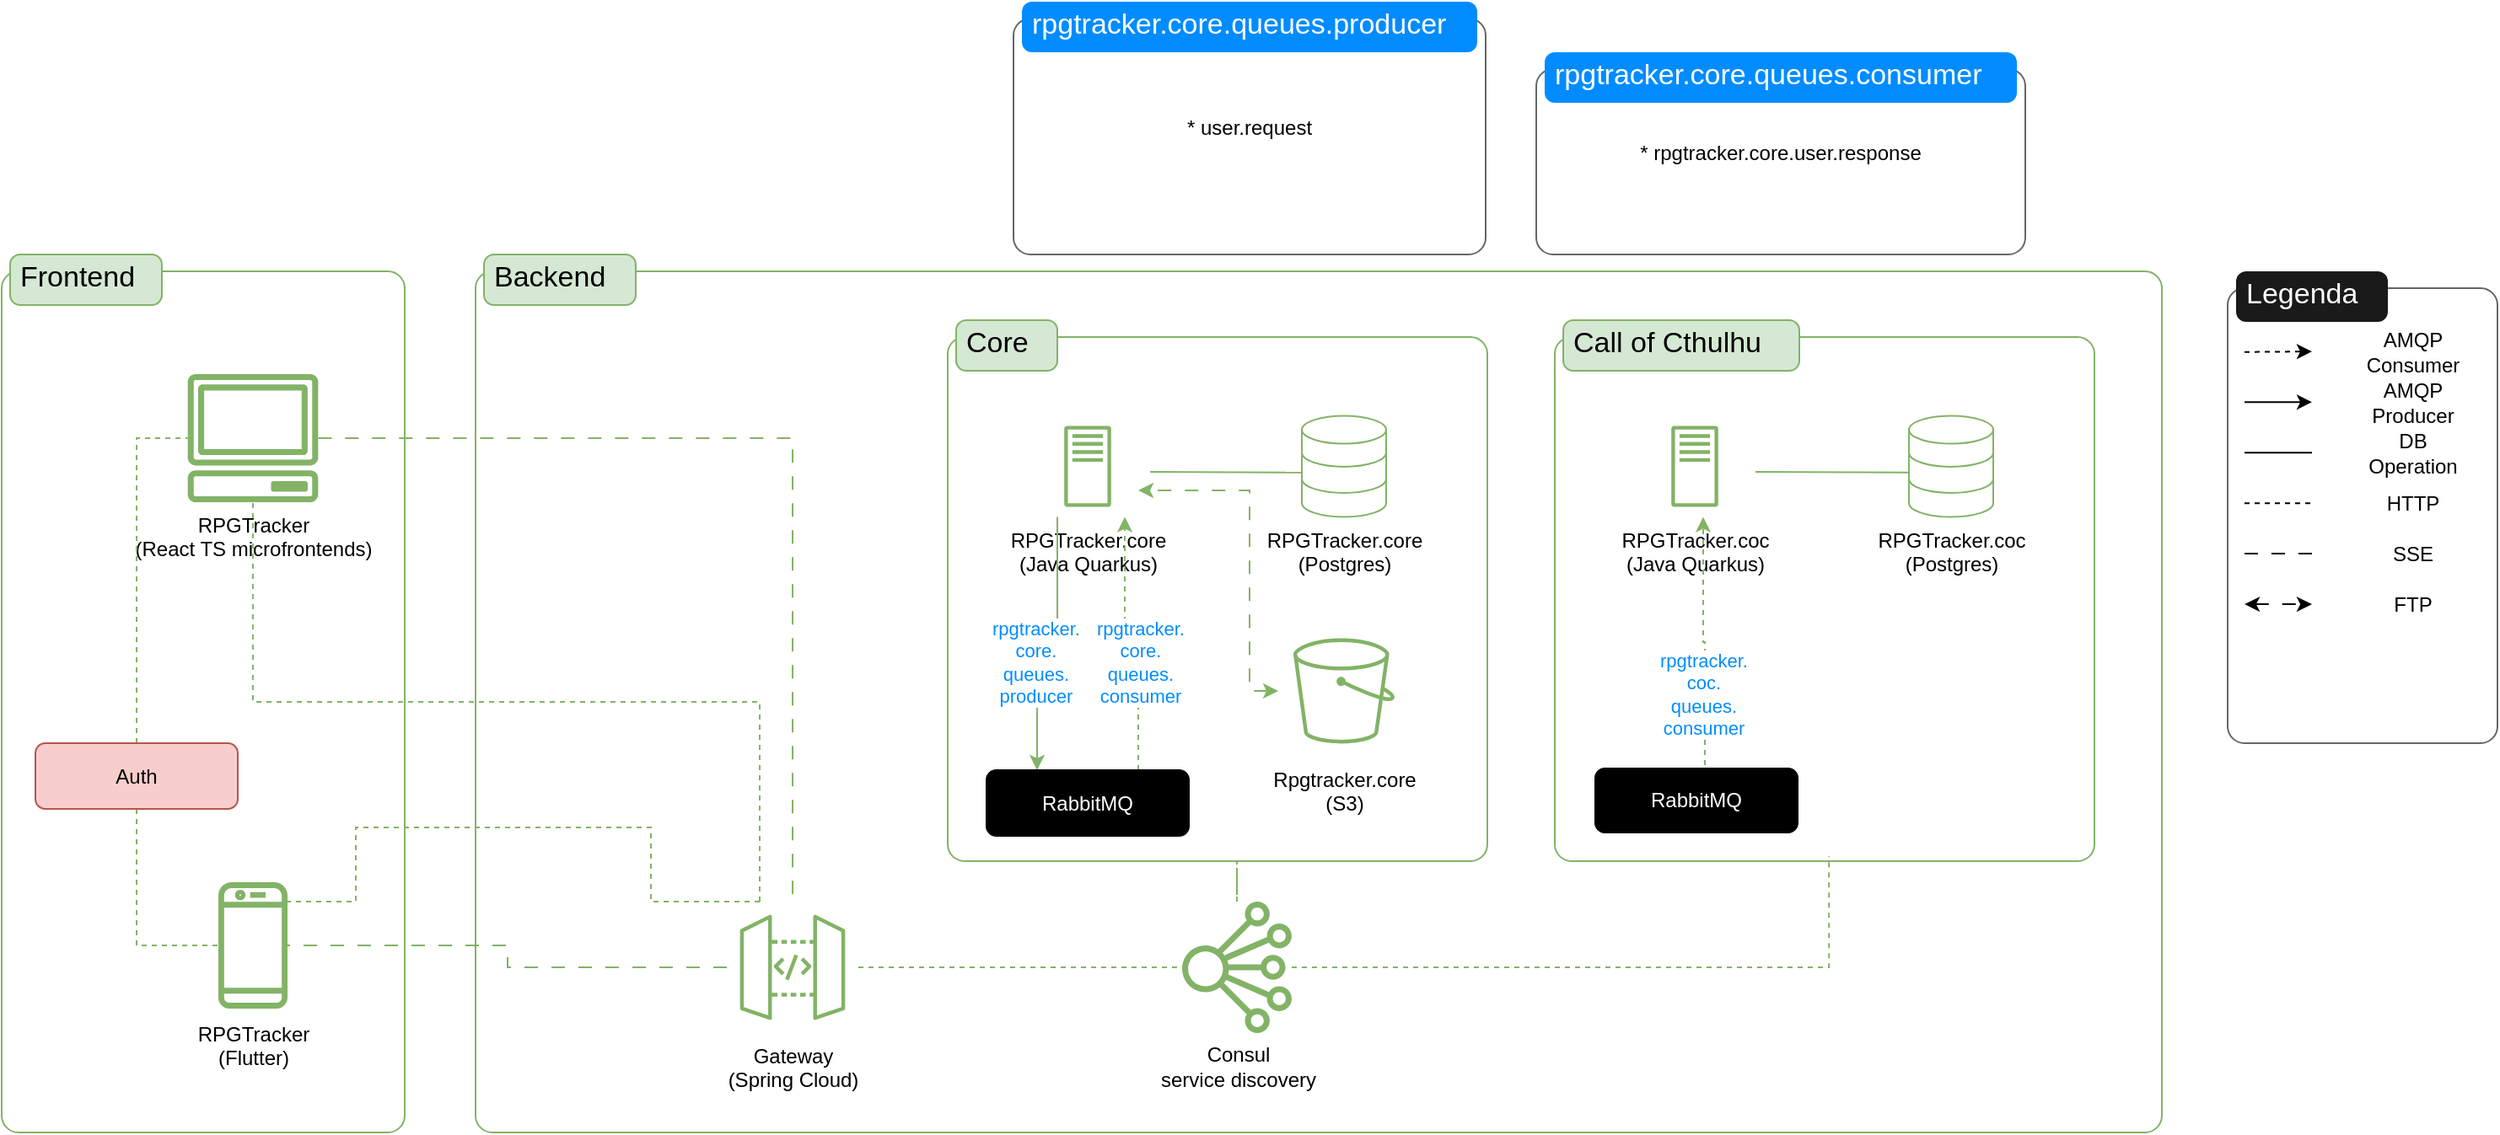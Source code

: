 <mxfile version="24.7.7" pages="4">
  <diagram id="Zm0Y-LzJ4my5X_2iD2Fz" name="RPGTracker">
    <mxGraphModel dx="2218" dy="748" grid="1" gridSize="10" guides="1" tooltips="1" connect="1" arrows="1" fold="1" page="1" pageScale="1" pageWidth="827" pageHeight="1169" math="0" shadow="0">
      <root>
        <mxCell id="0" />
        <mxCell id="1" parent="0" />
        <mxCell id="_AAK_f9cu_RFK_Lv8q96-11" value="" style="shape=mxgraph.mockup.containers.marginRect;rectMarginTop=10;strokeColor=#82b366;strokeWidth=1;dashed=0;rounded=1;arcSize=5;recursiveResize=0;html=1;whiteSpace=wrap;fillColor=none;" parent="1" vertex="1">
          <mxGeometry x="-240" y="520" width="239" height="521" as="geometry" />
        </mxCell>
        <mxCell id="_AAK_f9cu_RFK_Lv8q96-12" value="Frontend" style="shape=rect;strokeColor=#82b366;fillColor=#d5e8d4;strokeWidth=1;dashed=0;rounded=1;arcSize=20;fontSize=17;spacing=2;spacingTop=-2;align=left;autosize=1;spacingLeft=4;resizeWidth=0;resizeHeight=0;perimeter=none;html=1;whiteSpace=wrap;" parent="_AAK_f9cu_RFK_Lv8q96-11" vertex="1">
          <mxGeometry x="5" width="90" height="30" as="geometry" />
        </mxCell>
        <mxCell id="_AAK_f9cu_RFK_Lv8q96-4" value="RPGTracker&lt;br&gt;(React TS microfrontends)" style="sketch=0;outlineConnect=0;fillColor=#82B366;strokeColor=#82b366;dashed=0;verticalLabelPosition=bottom;verticalAlign=top;align=center;html=1;fontSize=12;fontStyle=0;aspect=fixed;pointerEvents=1;shape=mxgraph.aws4.client;" parent="_AAK_f9cu_RFK_Lv8q96-11" vertex="1">
          <mxGeometry x="110" y="71" width="78" height="76" as="geometry" />
        </mxCell>
        <mxCell id="_AAK_f9cu_RFK_Lv8q96-5" value="RPGTracker&lt;br&gt;(Flutter)" style="sketch=0;outlineConnect=0;fillColor=#82B366;strokeColor=#82b366;dashed=0;verticalLabelPosition=bottom;verticalAlign=top;align=center;html=1;fontSize=12;fontStyle=0;aspect=fixed;pointerEvents=1;shape=mxgraph.aws4.mobile_client;" parent="_AAK_f9cu_RFK_Lv8q96-11" vertex="1">
          <mxGeometry x="128.5" y="371" width="41" height="78" as="geometry" />
        </mxCell>
        <mxCell id="VEk3GMN9B-wQUsDuE2Hx-2" style="edgeStyle=orthogonalEdgeStyle;rounded=0;orthogonalLoop=1;jettySize=auto;html=1;exitX=0.5;exitY=0;exitDx=0;exitDy=0;endArrow=none;endFill=0;dashed=1;fillColor=#d5e8d4;strokeColor=#82b366;" parent="_AAK_f9cu_RFK_Lv8q96-11" source="VEk3GMN9B-wQUsDuE2Hx-1" target="_AAK_f9cu_RFK_Lv8q96-4" edge="1">
          <mxGeometry relative="1" as="geometry">
            <Array as="points">
              <mxPoint x="80" y="109" />
            </Array>
          </mxGeometry>
        </mxCell>
        <mxCell id="VEk3GMN9B-wQUsDuE2Hx-3" style="edgeStyle=orthogonalEdgeStyle;rounded=0;orthogonalLoop=1;jettySize=auto;html=1;exitX=0.5;exitY=1;exitDx=0;exitDy=0;endArrow=none;endFill=0;dashed=1;fillColor=#d5e8d4;strokeColor=#82b366;" parent="_AAK_f9cu_RFK_Lv8q96-11" source="VEk3GMN9B-wQUsDuE2Hx-1" target="_AAK_f9cu_RFK_Lv8q96-5" edge="1">
          <mxGeometry relative="1" as="geometry">
            <Array as="points">
              <mxPoint x="80" y="410" />
            </Array>
          </mxGeometry>
        </mxCell>
        <mxCell id="VEk3GMN9B-wQUsDuE2Hx-1" value="&lt;font&gt;Auth&lt;/font&gt;" style="rounded=1;whiteSpace=wrap;html=1;fillColor=#f8cecc;strokeColor=#b85450;fontColor=#000000;" parent="_AAK_f9cu_RFK_Lv8q96-11" vertex="1">
          <mxGeometry x="20" y="290" width="120" height="39" as="geometry" />
        </mxCell>
        <mxCell id="_AAK_f9cu_RFK_Lv8q96-13" value="" style="shape=mxgraph.mockup.containers.marginRect;rectMarginTop=10;strokeColor=#82b366;strokeWidth=1;dashed=0;rounded=1;arcSize=5;recursiveResize=0;html=1;whiteSpace=wrap;fillColor=none;" parent="1" vertex="1">
          <mxGeometry x="41" y="520" width="1000" height="521" as="geometry" />
        </mxCell>
        <mxCell id="_AAK_f9cu_RFK_Lv8q96-14" value="Backend" style="shape=rect;strokeColor=#82b366;fillColor=#d5e8d4;strokeWidth=1;dashed=0;rounded=1;arcSize=20;fontSize=17;spacing=2;spacingTop=-2;align=left;autosize=1;spacingLeft=4;resizeWidth=0;resizeHeight=0;perimeter=none;html=1;whiteSpace=wrap;" parent="_AAK_f9cu_RFK_Lv8q96-13" vertex="1">
          <mxGeometry x="5" width="90" height="30" as="geometry" />
        </mxCell>
        <mxCell id="edePqorGFeQKMcEcmT8t-6" style="edgeStyle=orthogonalEdgeStyle;rounded=0;orthogonalLoop=1;jettySize=auto;html=1;strokeColor=#82B366;dashed=1;endArrow=none;endFill=0;" edge="1" parent="_AAK_f9cu_RFK_Lv8q96-13" source="_AAK_f9cu_RFK_Lv8q96-9" target="edePqorGFeQKMcEcmT8t-3">
          <mxGeometry relative="1" as="geometry" />
        </mxCell>
        <mxCell id="_AAK_f9cu_RFK_Lv8q96-9" value="Gateway&lt;br&gt;(Spring Cloud)" style="sketch=0;points=[[0,0,0],[0.25,0,0],[0.5,0,0],[0.75,0,0],[1,0,0],[0,1,0],[0.25,1,0],[0.5,1,0],[0.75,1,0],[1,1,0],[0,0.25,0],[0,0.5,0],[0,0.75,0],[1,0.25,0],[1,0.5,0],[1,0.75,0]];outlineConnect=0;gradientDirection=north;fillColor=none;strokeColor=#82b366;dashed=0;verticalLabelPosition=bottom;verticalAlign=top;align=center;html=1;fontSize=12;fontStyle=0;aspect=fixed;shape=mxgraph.aws4.resourceIcon;resIcon=mxgraph.aws4.api_gateway;" parent="_AAK_f9cu_RFK_Lv8q96-13" vertex="1">
          <mxGeometry x="149" y="384" width="78" height="78" as="geometry" />
        </mxCell>
        <mxCell id="_AAK_f9cu_RFK_Lv8q96-15" value="" style="shape=mxgraph.mockup.containers.marginRect;rectMarginTop=10;strokeColor=#82B366;strokeWidth=1;dashed=0;rounded=1;arcSize=5;recursiveResize=0;html=1;whiteSpace=wrap;fillColor=none;" parent="_AAK_f9cu_RFK_Lv8q96-13" vertex="1">
          <mxGeometry x="280" y="39" width="320" height="321" as="geometry" />
        </mxCell>
        <mxCell id="_AAK_f9cu_RFK_Lv8q96-16" value="Core" style="shape=rect;strokeColor=#82b366;fillColor=#d5e8d4;strokeWidth=1;dashed=0;rounded=1;arcSize=20;fontSize=17;spacing=2;spacingTop=-2;align=left;autosize=1;spacingLeft=4;resizeWidth=0;resizeHeight=0;perimeter=none;html=1;whiteSpace=wrap;" parent="_AAK_f9cu_RFK_Lv8q96-15" vertex="1">
          <mxGeometry x="5" width="60" height="30" as="geometry" />
        </mxCell>
        <mxCell id="_AAK_f9cu_RFK_Lv8q96-1" value="RPGTracker.core&lt;br&gt;(Java Quarkus)" style="sketch=0;outlineConnect=0;strokeColor=#82b366;fillColor=none;dashed=0;verticalLabelPosition=bottom;verticalAlign=top;align=center;html=1;fontSize=12;fontStyle=0;aspect=fixed;shape=mxgraph.aws4.resourceIcon;resIcon=mxgraph.aws4.traditional_server;" parent="_AAK_f9cu_RFK_Lv8q96-15" vertex="1">
          <mxGeometry x="53" y="56.75" width="60" height="60" as="geometry" />
        </mxCell>
        <mxCell id="_AAK_f9cu_RFK_Lv8q96-10" value="&lt;span style=&quot;background-color: rgb(255, 255, 255);&quot;&gt;RPGTracker.core&lt;br&gt;(Postgres)&lt;/span&gt;" style="html=1;verticalLabelPosition=bottom;align=center;labelBackgroundColor=#ffffff;verticalAlign=top;strokeWidth=1;strokeColor=#82b366;shadow=0;dashed=0;shape=mxgraph.ios7.icons.data;fillColor=none;" parent="_AAK_f9cu_RFK_Lv8q96-15" vertex="1">
          <mxGeometry x="210" y="56.75" width="50" height="60" as="geometry" />
        </mxCell>
        <mxCell id="_AAK_f9cu_RFK_Lv8q96-20" value="" style="endArrow=none;html=1;rounded=0;entryX=-0.006;entryY=0.561;entryDx=0;entryDy=0;entryPerimeter=0;strokeColor=#82B366;endFill=0;" parent="_AAK_f9cu_RFK_Lv8q96-15" target="_AAK_f9cu_RFK_Lv8q96-10" edge="1">
          <mxGeometry width="50" height="50" relative="1" as="geometry">
            <mxPoint x="120" y="90" as="sourcePoint" />
            <mxPoint x="-190" y="-89.25" as="targetPoint" />
          </mxGeometry>
        </mxCell>
        <mxCell id="IqHGnmNmx5xKm1fi2KU_-1" style="edgeStyle=orthogonalEdgeStyle;rounded=0;orthogonalLoop=1;jettySize=auto;html=1;exitX=0.25;exitY=0;exitDx=0;exitDy=0;startArrow=classic;startFill=1;endArrow=none;endFill=0;fillColor=#d5e8d4;strokeColor=#82b366;" parent="_AAK_f9cu_RFK_Lv8q96-15" source="_AAK_f9cu_RFK_Lv8q96-51" target="_AAK_f9cu_RFK_Lv8q96-1" edge="1">
          <mxGeometry relative="1" as="geometry">
            <Array as="points">
              <mxPoint x="53" y="192" />
              <mxPoint x="65" y="192" />
            </Array>
          </mxGeometry>
        </mxCell>
        <mxCell id="IqHGnmNmx5xKm1fi2KU_-5" value="rpgtracker.&lt;br&gt;core.&lt;br&gt;queues.&lt;br&gt;producer" style="edgeLabel;html=1;align=center;verticalAlign=middle;resizable=0;points=[];fontColor=#008CFF;" parent="IqHGnmNmx5xKm1fi2KU_-1" vertex="1" connectable="0">
          <mxGeometry x="-0.206" y="1" relative="1" as="geometry">
            <mxPoint as="offset" />
          </mxGeometry>
        </mxCell>
        <mxCell id="IqHGnmNmx5xKm1fi2KU_-2" style="edgeStyle=orthogonalEdgeStyle;rounded=0;orthogonalLoop=1;jettySize=auto;html=1;exitX=0.75;exitY=0;exitDx=0;exitDy=0;fillColor=#d5e8d4;strokeColor=#82b366;dashed=1;" parent="_AAK_f9cu_RFK_Lv8q96-15" source="_AAK_f9cu_RFK_Lv8q96-51" target="_AAK_f9cu_RFK_Lv8q96-1" edge="1">
          <mxGeometry relative="1" as="geometry">
            <Array as="points">
              <mxPoint x="113" y="192" />
              <mxPoint x="105" y="192" />
            </Array>
          </mxGeometry>
        </mxCell>
        <mxCell id="ll7do6K8zlWRxerrcltC-1" value="rpgtracker.&lt;br&gt;core.&lt;br&gt;queues.&lt;br&gt;consumer" style="edgeLabel;html=1;align=center;verticalAlign=middle;resizable=0;points=[];fontColor=#008CFF;" parent="IqHGnmNmx5xKm1fi2KU_-2" vertex="1" connectable="0">
          <mxGeometry x="-0.193" y="-1" relative="1" as="geometry">
            <mxPoint as="offset" />
          </mxGeometry>
        </mxCell>
        <mxCell id="_AAK_f9cu_RFK_Lv8q96-51" value="&lt;font color=&quot;#ffffff&quot;&gt;RabbitMQ&lt;/font&gt;" style="rounded=1;whiteSpace=wrap;html=1;fillColor=#000000;" parent="_AAK_f9cu_RFK_Lv8q96-15" vertex="1">
          <mxGeometry x="23" y="267" width="120" height="39" as="geometry" />
        </mxCell>
        <mxCell id="CUNq7ZJzPyolldDdpNyh-2" style="edgeStyle=orthogonalEdgeStyle;rounded=0;orthogonalLoop=1;jettySize=auto;html=1;exitX=0;exitY=0.5;exitDx=0;exitDy=0;exitPerimeter=0;endArrow=classic;endFill=1;dashed=1;dashPattern=8 8;fillColor=#d5e8d4;strokeColor=#82b366;startArrow=classic;startFill=1;" parent="_AAK_f9cu_RFK_Lv8q96-15" source="CUNq7ZJzPyolldDdpNyh-1" target="_AAK_f9cu_RFK_Lv8q96-1" edge="1">
          <mxGeometry relative="1" as="geometry">
            <Array as="points">
              <mxPoint x="179" y="220" />
              <mxPoint x="179" y="101" />
            </Array>
          </mxGeometry>
        </mxCell>
        <mxCell id="CUNq7ZJzPyolldDdpNyh-1" value="Rpgtracker.core&lt;br&gt;(S3)" style="sketch=0;points=[[0,0,0],[0.25,0,0],[0.5,0,0],[0.75,0,0],[1,0,0],[0,1,0],[0.25,1,0],[0.5,1,0],[0.75,1,0],[1,1,0],[0,0.25,0],[0,0.5,0],[0,0.75,0],[1,0.25,0],[1,0.5,0],[1,0.75,0]];outlineConnect=0;gradientDirection=north;fillColor=none;strokeColor=#82b366;dashed=0;verticalLabelPosition=bottom;verticalAlign=top;align=center;html=1;fontSize=12;fontStyle=0;aspect=fixed;shape=mxgraph.aws4.resourceIcon;resIcon=mxgraph.aws4.s3;" parent="_AAK_f9cu_RFK_Lv8q96-15" vertex="1">
          <mxGeometry x="196" y="181" width="78" height="78" as="geometry" />
        </mxCell>
        <mxCell id="_AAK_f9cu_RFK_Lv8q96-33" value="" style="shape=mxgraph.mockup.containers.marginRect;rectMarginTop=10;strokeColor=#82b366;strokeWidth=1;dashed=0;rounded=1;arcSize=5;recursiveResize=0;html=1;whiteSpace=wrap;fillColor=none;" parent="_AAK_f9cu_RFK_Lv8q96-13" vertex="1">
          <mxGeometry x="640" y="39" width="320" height="321" as="geometry" />
        </mxCell>
        <mxCell id="_AAK_f9cu_RFK_Lv8q96-34" value="Call of Cthulhu" style="shape=rect;strokeColor=#82b366;fillColor=#d5e8d4;strokeWidth=1;dashed=0;rounded=1;arcSize=20;fontSize=17;spacing=2;spacingTop=-2;align=left;autosize=1;spacingLeft=4;resizeWidth=0;resizeHeight=0;perimeter=none;html=1;whiteSpace=wrap;" parent="_AAK_f9cu_RFK_Lv8q96-33" vertex="1">
          <mxGeometry x="5" width="140" height="30" as="geometry" />
        </mxCell>
        <mxCell id="_AAK_f9cu_RFK_Lv8q96-35" value="RPGTracker.coc&lt;br&gt;(Java Quarkus)" style="sketch=0;outlineConnect=0;strokeColor=#82b366;fillColor=none;dashed=0;verticalLabelPosition=bottom;verticalAlign=top;align=center;html=1;fontSize=12;fontStyle=0;aspect=fixed;shape=mxgraph.aws4.resourceIcon;resIcon=mxgraph.aws4.traditional_server;" parent="_AAK_f9cu_RFK_Lv8q96-33" vertex="1">
          <mxGeometry x="53" y="56.75" width="60" height="60" as="geometry" />
        </mxCell>
        <mxCell id="_AAK_f9cu_RFK_Lv8q96-36" value="RPGTracker.coc&lt;br&gt;(Postgres)" style="html=1;verticalLabelPosition=bottom;align=center;labelBackgroundColor=#ffffff;verticalAlign=top;strokeWidth=1;strokeColor=#82b366;shadow=0;dashed=0;shape=mxgraph.ios7.icons.data;fillColor=none;" parent="_AAK_f9cu_RFK_Lv8q96-33" vertex="1">
          <mxGeometry x="210" y="56.75" width="50" height="60" as="geometry" />
        </mxCell>
        <mxCell id="_AAK_f9cu_RFK_Lv8q96-37" value="" style="endArrow=none;html=1;rounded=0;entryX=-0.006;entryY=0.561;entryDx=0;entryDy=0;entryPerimeter=0;strokeColor=#82B366;endFill=0;" parent="_AAK_f9cu_RFK_Lv8q96-33" target="_AAK_f9cu_RFK_Lv8q96-36" edge="1">
          <mxGeometry width="50" height="50" relative="1" as="geometry">
            <mxPoint x="119" y="90" as="sourcePoint" />
            <mxPoint x="-190" y="-89.25" as="targetPoint" />
          </mxGeometry>
        </mxCell>
        <mxCell id="IqHGnmNmx5xKm1fi2KU_-4" style="edgeStyle=orthogonalEdgeStyle;rounded=0;orthogonalLoop=1;jettySize=auto;html=1;exitX=0.5;exitY=0;exitDx=0;exitDy=0;fillColor=#d5e8d4;strokeColor=#82b366;dashed=1;" parent="_AAK_f9cu_RFK_Lv8q96-33" target="_AAK_f9cu_RFK_Lv8q96-35" edge="1">
          <mxGeometry relative="1" as="geometry">
            <Array as="points">
              <mxPoint x="89" y="266" />
              <mxPoint x="89" y="191" />
              <mxPoint x="88" y="191" />
            </Array>
            <mxPoint x="67" y="266" as="sourcePoint" />
            <mxPoint x="88.0" y="116.75" as="targetPoint" />
          </mxGeometry>
        </mxCell>
        <mxCell id="ll7do6K8zlWRxerrcltC-3" value="rpgtracker.&lt;br&gt;coc.&lt;br&gt;queues.&lt;br&gt;consumer" style="edgeLabel;html=1;align=center;verticalAlign=middle;resizable=0;points=[];fontColor=#008CFF;" parent="IqHGnmNmx5xKm1fi2KU_-4" vertex="1" connectable="0">
          <mxGeometry x="-0.317" y="-1" relative="1" as="geometry">
            <mxPoint x="-2" y="-7" as="offset" />
          </mxGeometry>
        </mxCell>
        <mxCell id="_AAK_f9cu_RFK_Lv8q96-72" value="&lt;font color=&quot;#ffffff&quot;&gt;RabbitMQ&lt;/font&gt;" style="rounded=1;whiteSpace=wrap;html=1;fillColor=#000000;" parent="_AAK_f9cu_RFK_Lv8q96-33" vertex="1">
          <mxGeometry x="24" y="266" width="120" height="38" as="geometry" />
        </mxCell>
        <mxCell id="edePqorGFeQKMcEcmT8t-3" value="" style="sketch=0;outlineConnect=0;fontColor=#232F3E;gradientColor=none;fillColor=#82B366;strokeColor=none;dashed=0;verticalLabelPosition=bottom;verticalAlign=top;align=center;html=1;fontSize=12;fontStyle=0;aspect=fixed;pointerEvents=1;shape=mxgraph.aws4.iot_analytics_channel;rotation=-180;" vertex="1" parent="_AAK_f9cu_RFK_Lv8q96-13">
          <mxGeometry x="419" y="384" width="65" height="78" as="geometry" />
        </mxCell>
        <mxCell id="edePqorGFeQKMcEcmT8t-5" value="Consul&lt;div&gt;service discovery&lt;/div&gt;" style="text;html=1;align=center;verticalAlign=middle;resizable=0;points=[];autosize=1;strokeColor=none;fillColor=none;" vertex="1" parent="_AAK_f9cu_RFK_Lv8q96-13">
          <mxGeometry x="391.5" y="462" width="120" height="40" as="geometry" />
        </mxCell>
        <mxCell id="edePqorGFeQKMcEcmT8t-7" style="edgeStyle=orthogonalEdgeStyle;rounded=0;orthogonalLoop=1;jettySize=auto;html=1;entryX=0.536;entryY=1;entryDx=0;entryDy=0;entryPerimeter=0;strokeColor=#82B366;endArrow=none;endFill=0;dashed=1;" edge="1" parent="_AAK_f9cu_RFK_Lv8q96-13" source="edePqorGFeQKMcEcmT8t-3" target="_AAK_f9cu_RFK_Lv8q96-15">
          <mxGeometry relative="1" as="geometry" />
        </mxCell>
        <mxCell id="edePqorGFeQKMcEcmT8t-8" style="edgeStyle=orthogonalEdgeStyle;rounded=0;orthogonalLoop=1;jettySize=auto;html=1;entryX=0.508;entryY=0.991;entryDx=0;entryDy=0;entryPerimeter=0;endArrow=none;endFill=0;dashed=1;strokeColor=#82B366;" edge="1" parent="_AAK_f9cu_RFK_Lv8q96-13" source="edePqorGFeQKMcEcmT8t-3" target="_AAK_f9cu_RFK_Lv8q96-33">
          <mxGeometry relative="1" as="geometry" />
        </mxCell>
        <mxCell id="_eQS0IVFGFPgecsSVmKm-1" value="" style="shape=mxgraph.mockup.containers.marginRect;rectMarginTop=10;strokeColor=#666666;strokeWidth=1;dashed=0;rounded=1;arcSize=5;recursiveResize=0;html=1;whiteSpace=wrap;" parent="1" vertex="1">
          <mxGeometry x="1080" y="530" width="160" height="280" as="geometry" />
        </mxCell>
        <mxCell id="_eQS0IVFGFPgecsSVmKm-2" value="Legenda" style="shape=rect;strokeColor=none;fillColor=#1A1A1A;strokeWidth=1;dashed=0;rounded=1;arcSize=20;fontColor=#ffffff;fontSize=17;spacing=2;spacingTop=-2;align=left;autosize=1;spacingLeft=4;resizeWidth=0;resizeHeight=0;perimeter=none;html=1;whiteSpace=wrap;" parent="_eQS0IVFGFPgecsSVmKm-1" vertex="1">
          <mxGeometry x="5" width="90" height="30" as="geometry" />
        </mxCell>
        <mxCell id="_eQS0IVFGFPgecsSVmKm-3" value="AMQP Consumer" style="text;html=1;strokeColor=none;fillColor=none;align=center;verticalAlign=middle;whiteSpace=wrap;rounded=0;" parent="_eQS0IVFGFPgecsSVmKm-1" vertex="1">
          <mxGeometry x="80" y="32.86" width="60" height="30" as="geometry" />
        </mxCell>
        <mxCell id="_eQS0IVFGFPgecsSVmKm-4" value="" style="endArrow=classic;html=1;rounded=0;endFill=1;" parent="_eQS0IVFGFPgecsSVmKm-1" edge="1">
          <mxGeometry width="50" height="50" relative="1" as="geometry">
            <mxPoint x="10" y="77.58" as="sourcePoint" />
            <mxPoint x="50" y="77.58" as="targetPoint" />
          </mxGeometry>
        </mxCell>
        <mxCell id="_eQS0IVFGFPgecsSVmKm-5" value="" style="endArrow=classic;dashed=1;html=1;rounded=0;endFill=1;" parent="_eQS0IVFGFPgecsSVmKm-1" edge="1">
          <mxGeometry width="50" height="50" relative="1" as="geometry">
            <mxPoint x="10" y="47.87" as="sourcePoint" />
            <mxPoint x="50" y="47.58" as="targetPoint" />
          </mxGeometry>
        </mxCell>
        <mxCell id="_eQS0IVFGFPgecsSVmKm-6" value="AMQP Producer" style="text;html=1;strokeColor=none;fillColor=none;align=center;verticalAlign=middle;whiteSpace=wrap;rounded=0;" parent="_eQS0IVFGFPgecsSVmKm-1" vertex="1">
          <mxGeometry x="80" y="62.86" width="60" height="30" as="geometry" />
        </mxCell>
        <mxCell id="oenUlyybGy5jlGNI4zbn-7" value="DB Operation" style="text;html=1;strokeColor=none;fillColor=none;align=center;verticalAlign=middle;whiteSpace=wrap;rounded=0;" parent="_eQS0IVFGFPgecsSVmKm-1" vertex="1">
          <mxGeometry x="80" y="92.86" width="60" height="30" as="geometry" />
        </mxCell>
        <mxCell id="oenUlyybGy5jlGNI4zbn-8" value="" style="endArrow=none;html=1;rounded=0;endFill=0;" parent="_eQS0IVFGFPgecsSVmKm-1" edge="1">
          <mxGeometry width="50" height="50" relative="1" as="geometry">
            <mxPoint x="10" y="107.63" as="sourcePoint" />
            <mxPoint x="50" y="107.63" as="targetPoint" />
          </mxGeometry>
        </mxCell>
        <mxCell id="oenUlyybGy5jlGNI4zbn-11" value="HTTP" style="text;html=1;strokeColor=none;fillColor=none;align=center;verticalAlign=middle;whiteSpace=wrap;rounded=0;" parent="_eQS0IVFGFPgecsSVmKm-1" vertex="1">
          <mxGeometry x="80" y="122.86" width="60" height="30" as="geometry" />
        </mxCell>
        <mxCell id="oenUlyybGy5jlGNI4zbn-12" value="" style="endArrow=none;html=1;rounded=0;endFill=0;dashed=1;" parent="_eQS0IVFGFPgecsSVmKm-1" edge="1">
          <mxGeometry width="50" height="50" relative="1" as="geometry">
            <mxPoint x="10" y="137.64" as="sourcePoint" />
            <mxPoint x="50" y="137.64" as="targetPoint" />
          </mxGeometry>
        </mxCell>
        <mxCell id="oenUlyybGy5jlGNI4zbn-14" value="SSE" style="text;html=1;strokeColor=none;fillColor=none;align=center;verticalAlign=middle;whiteSpace=wrap;rounded=0;" parent="_eQS0IVFGFPgecsSVmKm-1" vertex="1">
          <mxGeometry x="80" y="152.86" width="60" height="30" as="geometry" />
        </mxCell>
        <mxCell id="oenUlyybGy5jlGNI4zbn-15" value="" style="endArrow=none;html=1;rounded=0;endFill=0;dashed=1;dashPattern=8 8;" parent="_eQS0IVFGFPgecsSVmKm-1" edge="1">
          <mxGeometry width="50" height="50" relative="1" as="geometry">
            <mxPoint x="10" y="167.56" as="sourcePoint" />
            <mxPoint x="50" y="167.56" as="targetPoint" />
          </mxGeometry>
        </mxCell>
        <mxCell id="CUNq7ZJzPyolldDdpNyh-3" value="FTP" style="text;html=1;strokeColor=none;fillColor=none;align=center;verticalAlign=middle;whiteSpace=wrap;rounded=0;" parent="_eQS0IVFGFPgecsSVmKm-1" vertex="1">
          <mxGeometry x="80" y="182.86" width="60" height="30" as="geometry" />
        </mxCell>
        <mxCell id="CUNq7ZJzPyolldDdpNyh-4" value="" style="endArrow=classic;html=1;rounded=0;endFill=1;dashed=1;dashPattern=8 8;startArrow=classic;startFill=1;" parent="_eQS0IVFGFPgecsSVmKm-1" edge="1">
          <mxGeometry width="50" height="50" relative="1" as="geometry">
            <mxPoint x="10" y="197.56" as="sourcePoint" />
            <mxPoint x="50" y="197.56" as="targetPoint" />
          </mxGeometry>
        </mxCell>
        <mxCell id="oenUlyybGy5jlGNI4zbn-17" style="edgeStyle=orthogonalEdgeStyle;rounded=0;orthogonalLoop=1;jettySize=auto;html=1;exitX=0;exitY=0.5;exitDx=0;exitDy=0;exitPerimeter=0;dashed=1;dashPattern=8 8;fillColor=#d5e8d4;strokeColor=#82b366;endArrow=none;endFill=0;" parent="1" source="_AAK_f9cu_RFK_Lv8q96-9" target="_AAK_f9cu_RFK_Lv8q96-5" edge="1">
          <mxGeometry relative="1" as="geometry">
            <Array as="points">
              <mxPoint x="60" y="943" />
              <mxPoint x="60" y="930" />
            </Array>
            <mxPoint x="138" y="650.85" as="sourcePoint" />
          </mxGeometry>
        </mxCell>
        <mxCell id="oenUlyybGy5jlGNI4zbn-18" style="edgeStyle=orthogonalEdgeStyle;rounded=0;orthogonalLoop=1;jettySize=auto;html=1;exitX=0.25;exitY=0;exitDx=0;exitDy=0;exitPerimeter=0;endArrow=none;endFill=0;dashed=1;fillColor=#d5e8d4;strokeColor=#82b366;" parent="1" source="_AAK_f9cu_RFK_Lv8q96-9" target="_AAK_f9cu_RFK_Lv8q96-5" edge="1">
          <mxGeometry relative="1" as="geometry">
            <Array as="points">
              <mxPoint x="145" y="860" />
              <mxPoint x="-30" y="860" />
              <mxPoint x="-30" y="904" />
            </Array>
          </mxGeometry>
        </mxCell>
        <mxCell id="oenUlyybGy5jlGNI4zbn-19" style="edgeStyle=orthogonalEdgeStyle;rounded=0;orthogonalLoop=1;jettySize=auto;html=1;exitX=0.25;exitY=0;exitDx=0;exitDy=0;exitPerimeter=0;endArrow=none;endFill=0;dashed=1;fillColor=#d5e8d4;strokeColor=#82b366;" parent="1" source="_AAK_f9cu_RFK_Lv8q96-9" target="_AAK_f9cu_RFK_Lv8q96-4" edge="1">
          <mxGeometry relative="1" as="geometry" />
        </mxCell>
        <mxCell id="x1C4Rpfygc45T9YdXRze-1" value="&lt;font style=&quot;font-size: 12px;&quot;&gt;&lt;span style=&quot;background-color: rgb(255, 255, 255);&quot;&gt;* user.&lt;/span&gt;request&lt;/font&gt;&lt;span style=&quot;background-color: rgb(255, 255, 255);&quot;&gt;&lt;br&gt;&lt;/span&gt;" style="shape=mxgraph.mockup.containers.marginRect;rectMarginTop=10;strokeColor=#666666;strokeWidth=1;dashed=0;rounded=1;arcSize=5;recursiveResize=0;html=1;whiteSpace=wrap;" parent="1" vertex="1">
          <mxGeometry x="360" y="370" width="280" height="150" as="geometry" />
        </mxCell>
        <mxCell id="x1C4Rpfygc45T9YdXRze-2" value="rpgtracker.core.queues.producer" style="shape=rect;strokeColor=none;fillColor=#008cff;strokeWidth=1;dashed=0;rounded=1;arcSize=20;fontColor=#ffffff;fontSize=17;spacing=2;spacingTop=-2;align=left;autosize=1;spacingLeft=4;resizeWidth=0;resizeHeight=0;perimeter=none;html=1;whiteSpace=wrap;" parent="x1C4Rpfygc45T9YdXRze-1" vertex="1">
          <mxGeometry x="5" width="270" height="30" as="geometry" />
        </mxCell>
        <mxCell id="x1C4Rpfygc45T9YdXRze-3" value="* rpgtracker.core.&lt;span style=&quot;&quot;&gt;user.response&lt;/span&gt;&lt;span style=&quot;font-size: 11px; background-color: rgb(255, 255, 255);&quot;&gt;&lt;br&gt;&lt;/span&gt;" style="shape=mxgraph.mockup.containers.marginRect;rectMarginTop=10;strokeColor=#666666;strokeWidth=1;dashed=0;rounded=1;arcSize=5;recursiveResize=0;html=1;whiteSpace=wrap;" parent="1" vertex="1">
          <mxGeometry x="670" y="400" width="290" height="120" as="geometry" />
        </mxCell>
        <mxCell id="x1C4Rpfygc45T9YdXRze-4" value="rpgtracker.core.queues.consumer" style="shape=rect;strokeColor=none;fillColor=#008cff;strokeWidth=1;dashed=0;rounded=1;arcSize=20;fontColor=#ffffff;fontSize=17;spacing=2;spacingTop=-2;align=left;autosize=1;spacingLeft=4;resizeWidth=0;resizeHeight=0;perimeter=none;html=1;whiteSpace=wrap;" parent="x1C4Rpfygc45T9YdXRze-3" vertex="1">
          <mxGeometry x="5" width="280" height="30" as="geometry" />
        </mxCell>
        <mxCell id="oenUlyybGy5jlGNI4zbn-13" style="edgeStyle=orthogonalEdgeStyle;rounded=0;orthogonalLoop=1;jettySize=auto;html=1;entryX=0.5;entryY=0;entryDx=0;entryDy=0;entryPerimeter=0;dashed=1;endArrow=none;endFill=0;fillColor=#d5e8d4;strokeColor=#82b366;dashPattern=8 8;startArrow=none;startFill=0;" parent="1" source="_AAK_f9cu_RFK_Lv8q96-4" target="_AAK_f9cu_RFK_Lv8q96-9" edge="1">
          <mxGeometry relative="1" as="geometry">
            <mxPoint x="165" y="654" as="sourcePoint" />
          </mxGeometry>
        </mxCell>
      </root>
    </mxGraphModel>
  </diagram>
  <diagram id="NLU2byGV1whRxBHCV_Xr" name="Authentication">
    <mxGraphModel dx="2218" dy="748" grid="1" gridSize="10" guides="1" tooltips="1" connect="1" arrows="1" fold="1" page="1" pageScale="1" pageWidth="827" pageHeight="1169" math="0" shadow="0">
      <root>
        <mxCell id="0" />
        <mxCell id="1" parent="0" />
        <mxCell id="Vya6N-COrQHcj8v-CFvi-4" value="" style="edgeStyle=orthogonalEdgeStyle;rounded=0;orthogonalLoop=1;jettySize=auto;html=1;fillColor=#f8cecc;strokeColor=#b85450;dashed=1;endArrow=none;endFill=0;" parent="1" source="DsKIMMz6vPRUTK9jqGll-3" target="Vya6N-COrQHcj8v-CFvi-3" edge="1">
          <mxGeometry relative="1" as="geometry" />
        </mxCell>
        <mxCell id="T0Fhj5cfvRY_HUF9pI5w-3" style="edgeStyle=orthogonalEdgeStyle;rounded=0;orthogonalLoop=1;jettySize=auto;html=1;endArrow=none;endFill=0;strokeColor=#B85450;" edge="1" parent="1" source="DsKIMMz6vPRUTK9jqGll-3" target="9tB2ejEf08yy2oIdqSag-1">
          <mxGeometry relative="1" as="geometry" />
        </mxCell>
        <mxCell id="DsKIMMz6vPRUTK9jqGll-3" value="Authentication server&lt;br&gt;(keycloak)" style="sketch=0;outlineConnect=0;strokeColor=#B85450;fillColor=none;dashed=0;verticalLabelPosition=bottom;verticalAlign=top;align=center;html=1;fontSize=12;fontStyle=0;aspect=fixed;shape=mxgraph.aws4.resourceIcon;resIcon=mxgraph.aws4.traditional_server;" parent="1" vertex="1">
          <mxGeometry x="-450" y="550" width="60" height="60" as="geometry" />
        </mxCell>
        <mxCell id="Vya6N-COrQHcj8v-CFvi-3" value="UserService&lt;br&gt;(Java Quarkus)" style="sketch=0;outlineConnect=0;strokeColor=#B85450;fillColor=none;dashed=0;verticalLabelPosition=bottom;verticalAlign=top;align=center;html=1;fontSize=12;fontStyle=0;aspect=fixed;shape=mxgraph.aws4.resourceIcon;resIcon=mxgraph.aws4.traditional_server;" parent="1" vertex="1">
          <mxGeometry x="-250" y="550" width="60" height="60" as="geometry" />
        </mxCell>
        <mxCell id="_N_iEStM1iiUSwOSpggO-1" value="" style="shape=mxgraph.mockup.containers.marginRect;rectMarginTop=10;strokeColor=#666666;strokeWidth=1;dashed=0;rounded=1;arcSize=5;recursiveResize=0;html=1;whiteSpace=wrap;" parent="1" vertex="1">
          <mxGeometry x="-200" y="320" width="160" height="200" as="geometry" />
        </mxCell>
        <mxCell id="_N_iEStM1iiUSwOSpggO-2" value="Legenda" style="shape=rect;strokeColor=none;fillColor=#1A1A1A;strokeWidth=1;dashed=0;rounded=1;arcSize=20;fontColor=#ffffff;fontSize=17;spacing=2;spacingTop=-2;align=left;autosize=1;spacingLeft=4;resizeWidth=0;resizeHeight=0;perimeter=none;html=1;whiteSpace=wrap;" parent="_N_iEStM1iiUSwOSpggO-1" vertex="1">
          <mxGeometry x="5" width="90" height="30" as="geometry" />
        </mxCell>
        <mxCell id="_N_iEStM1iiUSwOSpggO-3" value="HTTP" style="text;html=1;strokeColor=none;fillColor=none;align=center;verticalAlign=middle;whiteSpace=wrap;rounded=0;" parent="_N_iEStM1iiUSwOSpggO-1" vertex="1">
          <mxGeometry x="80" y="32.86" width="60" height="30" as="geometry" />
        </mxCell>
        <mxCell id="_N_iEStM1iiUSwOSpggO-5" value="" style="endArrow=none;dashed=1;html=1;rounded=0;endFill=0;" parent="_N_iEStM1iiUSwOSpggO-1" edge="1">
          <mxGeometry width="50" height="50" relative="1" as="geometry">
            <mxPoint x="10" y="47.87" as="sourcePoint" />
            <mxPoint x="50" y="47.58" as="targetPoint" />
          </mxGeometry>
        </mxCell>
        <mxCell id="Rbt153lVs8v0AHxb4T_k-1" value="AMQP Consumer" style="text;html=1;strokeColor=none;fillColor=none;align=center;verticalAlign=middle;whiteSpace=wrap;rounded=0;" parent="_N_iEStM1iiUSwOSpggO-1" vertex="1">
          <mxGeometry x="81" y="62.86" width="59" height="30" as="geometry" />
        </mxCell>
        <mxCell id="Rbt153lVs8v0AHxb4T_k-2" value="" style="endArrow=classic;html=1;rounded=0;endFill=1;" parent="_N_iEStM1iiUSwOSpggO-1" edge="1">
          <mxGeometry width="50" height="50" relative="1" as="geometry">
            <mxPoint x="10" y="107.58" as="sourcePoint" />
            <mxPoint x="50" y="107.58" as="targetPoint" />
          </mxGeometry>
        </mxCell>
        <mxCell id="Rbt153lVs8v0AHxb4T_k-3" value="" style="endArrow=classic;dashed=1;html=1;rounded=0;endFill=1;" parent="_N_iEStM1iiUSwOSpggO-1" edge="1">
          <mxGeometry width="50" height="50" relative="1" as="geometry">
            <mxPoint x="10" y="77.87" as="sourcePoint" />
            <mxPoint x="50" y="77.58" as="targetPoint" />
          </mxGeometry>
        </mxCell>
        <mxCell id="Rbt153lVs8v0AHxb4T_k-4" value="AMQP Producer" style="text;html=1;strokeColor=none;fillColor=none;align=center;verticalAlign=middle;whiteSpace=wrap;rounded=0;" parent="_N_iEStM1iiUSwOSpggO-1" vertex="1">
          <mxGeometry x="80" y="92.86" width="60" height="30" as="geometry" />
        </mxCell>
        <mxCell id="T0Fhj5cfvRY_HUF9pI5w-1" value="DB Operation" style="text;html=1;strokeColor=none;fillColor=none;align=center;verticalAlign=middle;whiteSpace=wrap;rounded=0;" vertex="1" parent="_N_iEStM1iiUSwOSpggO-1">
          <mxGeometry x="80" y="122.86" width="60" height="30" as="geometry" />
        </mxCell>
        <mxCell id="T0Fhj5cfvRY_HUF9pI5w-2" value="" style="endArrow=none;html=1;rounded=0;endFill=0;" edge="1" parent="_N_iEStM1iiUSwOSpggO-1">
          <mxGeometry width="50" height="50" relative="1" as="geometry">
            <mxPoint x="10" y="137.63" as="sourcePoint" />
            <mxPoint x="50" y="137.63" as="targetPoint" />
          </mxGeometry>
        </mxCell>
        <mxCell id="PyfQlj8i0W8rQcEOGABi-2" style="edgeStyle=orthogonalEdgeStyle;rounded=0;orthogonalLoop=1;jettySize=auto;html=1;exitX=1;exitY=0.5;exitDx=0;exitDy=0;fillColor=#f8cecc;strokeColor=#b85450;endArrow=none;endFill=0;dashed=1;" parent="1" source="PyfQlj8i0W8rQcEOGABi-1" target="DsKIMMz6vPRUTK9jqGll-3" edge="1">
          <mxGeometry relative="1" as="geometry" />
        </mxCell>
        <mxCell id="PyfQlj8i0W8rQcEOGABi-1" value="rpgtracker" style="rounded=1;whiteSpace=wrap;html=1;fillColor=#d5e8d4;strokeColor=#82b366;" parent="1" vertex="1">
          <mxGeometry x="-640" y="680" width="160" height="40" as="geometry" />
        </mxCell>
        <mxCell id="YjJNjo0ben1gZfryyTxM-2" style="edgeStyle=orthogonalEdgeStyle;rounded=0;orthogonalLoop=1;jettySize=auto;html=1;exitX=0.25;exitY=0;exitDx=0;exitDy=0;startArrow=classic;startFill=1;endArrow=none;endFill=0;fillColor=#f8cecc;strokeColor=#b85450;" parent="1" source="YjJNjo0ben1gZfryyTxM-1" target="Vya6N-COrQHcj8v-CFvi-3" edge="1">
          <mxGeometry relative="1" as="geometry">
            <Array as="points">
              <mxPoint x="-250" y="705" />
              <mxPoint x="-240" y="705" />
            </Array>
          </mxGeometry>
        </mxCell>
        <mxCell id="Rbt153lVs8v0AHxb4T_k-6" value="rpgtracker.core.user.response" style="edgeLabel;html=1;align=center;verticalAlign=middle;resizable=0;points=[];" parent="YjJNjo0ben1gZfryyTxM-2" vertex="1" connectable="0">
          <mxGeometry x="-0.3" y="1" relative="1" as="geometry">
            <mxPoint x="-39" y="-30" as="offset" />
          </mxGeometry>
        </mxCell>
        <mxCell id="YjJNjo0ben1gZfryyTxM-3" style="edgeStyle=orthogonalEdgeStyle;rounded=0;orthogonalLoop=1;jettySize=auto;html=1;exitX=0.75;exitY=0;exitDx=0;exitDy=0;dashed=1;fillColor=#f8cecc;strokeColor=#b85450;" parent="1" source="YjJNjo0ben1gZfryyTxM-1" target="Vya6N-COrQHcj8v-CFvi-3" edge="1">
          <mxGeometry relative="1" as="geometry">
            <Array as="points">
              <mxPoint x="-190" y="705" />
              <mxPoint x="-200" y="705" />
            </Array>
          </mxGeometry>
        </mxCell>
        <mxCell id="Rbt153lVs8v0AHxb4T_k-5" value="user.&lt;br&gt;request" style="edgeLabel;html=1;align=center;verticalAlign=middle;resizable=0;points=[];" parent="YjJNjo0ben1gZfryyTxM-3" vertex="1" connectable="0">
          <mxGeometry x="-0.258" y="-3" relative="1" as="geometry">
            <mxPoint x="-3" y="-26" as="offset" />
          </mxGeometry>
        </mxCell>
        <mxCell id="YjJNjo0ben1gZfryyTxM-1" value="&lt;font color=&quot;#ffffff&quot;&gt;RabbitMQ&lt;/font&gt;" style="rounded=1;whiteSpace=wrap;html=1;fillColor=#000000;" parent="1" vertex="1">
          <mxGeometry x="-280" y="800" width="120" height="39" as="geometry" />
        </mxCell>
        <mxCell id="9tB2ejEf08yy2oIdqSag-1" value="keycloak-db&lt;br&gt;(Postgres)" style="html=1;verticalLabelPosition=bottom;align=center;labelBackgroundColor=#ffffff;verticalAlign=top;strokeWidth=1;strokeColor=#B85450;shadow=0;dashed=0;shape=mxgraph.ios7.icons.data;fillColor=none;" vertex="1" parent="1">
          <mxGeometry x="-445" y="410" width="50" height="60" as="geometry" />
        </mxCell>
      </root>
    </mxGraphModel>
  </diagram>
  <diagram id="lEmOJ9Y5yrHKTzBg52-6" name="Notification">
    <mxGraphModel dx="2220" dy="758" grid="1" gridSize="10" guides="1" tooltips="1" connect="1" arrows="1" fold="1" page="1" pageScale="1" pageWidth="827" pageHeight="1169" math="0" shadow="0">
      <root>
        <mxCell id="0" />
        <mxCell id="1" parent="0" />
        <mxCell id="TkvEQyqHdBeLpoLxx6tv-1" value="E-mail&lt;br&gt;(Java Quarkus)" style="sketch=0;outlineConnect=0;strokeColor=#d6b656;fillColor=none;dashed=0;verticalLabelPosition=bottom;verticalAlign=top;align=center;html=1;fontSize=12;fontStyle=0;aspect=fixed;shape=mxgraph.aws4.resourceIcon;resIcon=mxgraph.aws4.traditional_server;" parent="1" vertex="1">
          <mxGeometry x="-450" y="550" width="60" height="60" as="geometry" />
        </mxCell>
        <mxCell id="TkvEQyqHdBeLpoLxx6tv-2" value="Push&lt;br&gt;(Java Quarkus)" style="sketch=0;outlineConnect=0;strokeColor=#d6b656;fillColor=none;dashed=0;verticalLabelPosition=bottom;verticalAlign=top;align=center;html=1;fontSize=12;fontStyle=0;aspect=fixed;shape=mxgraph.aws4.resourceIcon;resIcon=mxgraph.aws4.traditional_server;" parent="1" vertex="1">
          <mxGeometry x="-290" y="550" width="60" height="60" as="geometry" />
        </mxCell>
        <mxCell id="R5XHbyLjQQNtuiKgvfP3-1" style="edgeStyle=orthogonalEdgeStyle;rounded=0;orthogonalLoop=1;jettySize=auto;html=1;exitX=0.25;exitY=0;exitDx=0;exitDy=0;dashed=1;fillColor=#fff2cc;strokeColor=#d6b656;" parent="1" source="9or_spZT9k_pfo1VOv_r-1" target="TkvEQyqHdBeLpoLxx6tv-1" edge="1">
          <mxGeometry relative="1" as="geometry" />
        </mxCell>
        <mxCell id="AeEOGHEw9MGvuo36DvhE-1" value="notif.email" style="edgeLabel;html=1;align=center;verticalAlign=middle;resizable=0;points=[];" parent="R5XHbyLjQQNtuiKgvfP3-1" vertex="1" connectable="0">
          <mxGeometry x="-0.398" y="3" relative="1" as="geometry">
            <mxPoint x="-27" y="-2" as="offset" />
          </mxGeometry>
        </mxCell>
        <mxCell id="AeEOGHEw9MGvuo36DvhE-2" style="edgeStyle=orthogonalEdgeStyle;rounded=0;orthogonalLoop=1;jettySize=auto;html=1;exitX=0.75;exitY=0;exitDx=0;exitDy=0;dashed=1;fillColor=#fff2cc;strokeColor=#d6b656;" parent="1" source="9or_spZT9k_pfo1VOv_r-1" target="TkvEQyqHdBeLpoLxx6tv-2" edge="1">
          <mxGeometry relative="1" as="geometry" />
        </mxCell>
        <mxCell id="AeEOGHEw9MGvuo36DvhE-3" value="notif.push" style="edgeLabel;html=1;align=center;verticalAlign=middle;resizable=0;points=[];" parent="AeEOGHEw9MGvuo36DvhE-2" vertex="1" connectable="0">
          <mxGeometry x="-0.134" y="-1" relative="1" as="geometry">
            <mxPoint x="6" as="offset" />
          </mxGeometry>
        </mxCell>
        <mxCell id="R7stwiN-ILVmSMpAE3UF-2" style="edgeStyle=orthogonalEdgeStyle;rounded=0;orthogonalLoop=1;jettySize=auto;html=1;fillColor=#fff2cc;strokeColor=#d6b656;dashed=1;" parent="1" target="R7stwiN-ILVmSMpAE3UF-1" edge="1">
          <mxGeometry relative="1" as="geometry">
            <mxPoint x="-340" y="760" as="sourcePoint" />
          </mxGeometry>
        </mxCell>
        <mxCell id="R7stwiN-ILVmSMpAE3UF-3" value="notif.discord" style="edgeLabel;html=1;align=center;verticalAlign=middle;resizable=0;points=[];" parent="R7stwiN-ILVmSMpAE3UF-2" vertex="1" connectable="0">
          <mxGeometry x="0.015" y="-1" relative="1" as="geometry">
            <mxPoint x="1" y="-5" as="offset" />
          </mxGeometry>
        </mxCell>
        <mxCell id="9or_spZT9k_pfo1VOv_r-1" value="&lt;font color=&quot;#ffffff&quot;&gt;RabbitMQ&lt;/font&gt;" style="rounded=1;whiteSpace=wrap;html=1;fillColor=#000000;" parent="1" vertex="1">
          <mxGeometry x="-400" y="720" width="120" height="39" as="geometry" />
        </mxCell>
        <mxCell id="wYv56jCM46knSwv-byjz-1" value="" style="shape=mxgraph.mockup.containers.marginRect;rectMarginTop=10;strokeColor=#666666;strokeWidth=1;dashed=0;rounded=1;arcSize=5;recursiveResize=0;html=1;whiteSpace=wrap;" parent="1" vertex="1">
          <mxGeometry x="-200" y="360" width="160" height="200" as="geometry" />
        </mxCell>
        <mxCell id="wYv56jCM46knSwv-byjz-2" value="Legenda" style="shape=rect;strokeColor=none;fillColor=#1A1A1A;strokeWidth=1;dashed=0;rounded=1;arcSize=20;fontColor=#ffffff;fontSize=17;spacing=2;spacingTop=-2;align=left;autosize=1;spacingLeft=4;resizeWidth=0;resizeHeight=0;perimeter=none;html=1;whiteSpace=wrap;" parent="wYv56jCM46knSwv-byjz-1" vertex="1">
          <mxGeometry x="5" width="90" height="30" as="geometry" />
        </mxCell>
        <mxCell id="wYv56jCM46knSwv-byjz-3" value="AMQP Consumer" style="text;html=1;strokeColor=none;fillColor=none;align=center;verticalAlign=middle;whiteSpace=wrap;rounded=0;" parent="wYv56jCM46knSwv-byjz-1" vertex="1">
          <mxGeometry x="80" y="32.86" width="60" height="30" as="geometry" />
        </mxCell>
        <mxCell id="wYv56jCM46knSwv-byjz-5" value="" style="endArrow=classic;dashed=1;html=1;rounded=0;endFill=1;" parent="wYv56jCM46knSwv-byjz-1" edge="1">
          <mxGeometry width="50" height="50" relative="1" as="geometry">
            <mxPoint x="10" y="47.87" as="sourcePoint" />
            <mxPoint x="50" y="47.58" as="targetPoint" />
          </mxGeometry>
        </mxCell>
        <mxCell id="7ub9Rttss5YD5GgFtiOx-1" value="" style="endArrow=classic;html=1;rounded=0;endFill=1;" parent="wYv56jCM46knSwv-byjz-1" edge="1">
          <mxGeometry width="50" height="50" relative="1" as="geometry">
            <mxPoint x="10" y="77.58" as="sourcePoint" />
            <mxPoint x="50" y="77.58" as="targetPoint" />
          </mxGeometry>
        </mxCell>
        <mxCell id="7ub9Rttss5YD5GgFtiOx-2" value="AMQP Producer" style="text;html=1;strokeColor=none;fillColor=none;align=center;verticalAlign=middle;whiteSpace=wrap;rounded=0;" parent="wYv56jCM46knSwv-byjz-1" vertex="1">
          <mxGeometry x="80" y="62.86" width="60" height="30" as="geometry" />
        </mxCell>
        <mxCell id="R7stwiN-ILVmSMpAE3UF-1" value="Discord&lt;br&gt;(Java Quarkus)" style="sketch=0;outlineConnect=0;strokeColor=#d6b656;fillColor=none;dashed=0;verticalLabelPosition=bottom;verticalAlign=top;align=center;html=1;fontSize=12;fontStyle=0;aspect=fixed;shape=mxgraph.aws4.resourceIcon;resIcon=mxgraph.aws4.traditional_server;" parent="1" vertex="1">
          <mxGeometry x="-370" y="830" width="60" height="60" as="geometry" />
        </mxCell>
      </root>
    </mxGraphModel>
  </diagram>
  <diagram id="hiVHCIl8mlFn-OvMgEKJ" name="RabbitMQ">
    <mxGraphModel dx="2218" dy="1917" grid="1" gridSize="10" guides="1" tooltips="1" connect="1" arrows="1" fold="1" page="1" pageScale="1" pageWidth="827" pageHeight="1169" math="0" shadow="0">
      <root>
        <mxCell id="0" />
        <mxCell id="1" parent="0" />
        <mxCell id="lPSC08nWfwj34yBSV-8j-22" style="edgeStyle=orthogonalEdgeStyle;rounded=0;orthogonalLoop=1;jettySize=auto;html=1;exitX=0.25;exitY=1;exitDx=0;exitDy=0;startArrow=classic;startFill=1;dashed=1;endArrow=none;endFill=0;" parent="1" source="vpoBs_ROxXaCe2OhsVrm-7" target="lPSC08nWfwj34yBSV-8j-19" edge="1">
          <mxGeometry relative="1" as="geometry" />
        </mxCell>
        <mxCell id="lPSC08nWfwj34yBSV-8j-26" style="edgeStyle=orthogonalEdgeStyle;rounded=0;orthogonalLoop=1;jettySize=auto;html=1;exitX=0.25;exitY=0;exitDx=0;exitDy=0;" parent="1" source="vpoBs_ROxXaCe2OhsVrm-7" target="lPSC08nWfwj34yBSV-8j-25" edge="1">
          <mxGeometry relative="1" as="geometry" />
        </mxCell>
        <mxCell id="vpoBs_ROxXaCe2OhsVrm-7" value="&lt;font&gt;rpgtracker.backend.core&lt;/font&gt;" style="rounded=1;whiteSpace=wrap;html=1;fillColor=#d5e8d4;strokeColor=#82b366;fontColor=#000000;" parent="1" vertex="1">
          <mxGeometry x="50" y="-160" width="160" height="40" as="geometry" />
        </mxCell>
        <mxCell id="vpoBs_ROxXaCe2OhsVrm-10" value="&lt;font&gt;rpgtracker.backend.coc&lt;/font&gt;" style="rounded=1;whiteSpace=wrap;html=1;fillColor=#d5e8d4;strokeColor=#82b366;fontColor=#000000;" parent="1" vertex="1">
          <mxGeometry x="40" y="139" width="160" height="40" as="geometry" />
        </mxCell>
        <mxCell id="4_IX6ZRaaOtnBCKrEytq-1" value="" style="shape=mxgraph.mockup.containers.marginRect;rectMarginTop=10;strokeColor=#666666;strokeWidth=1;dashed=0;rounded=1;arcSize=5;recursiveResize=0;html=1;whiteSpace=wrap;" parent="1" vertex="1">
          <mxGeometry x="500" y="-287.71" width="160" height="200" as="geometry" />
        </mxCell>
        <mxCell id="4_IX6ZRaaOtnBCKrEytq-2" value="Legenda" style="shape=rect;strokeColor=none;fillColor=#1A1A1A;strokeWidth=1;dashed=0;rounded=1;arcSize=20;fontColor=#ffffff;fontSize=17;spacing=2;spacingTop=-2;align=left;autosize=1;spacingLeft=4;resizeWidth=0;resizeHeight=0;perimeter=none;html=1;whiteSpace=wrap;" parent="4_IX6ZRaaOtnBCKrEytq-1" vertex="1">
          <mxGeometry x="5" width="90" height="30" as="geometry" />
        </mxCell>
        <mxCell id="4_IX6ZRaaOtnBCKrEytq-6" value="AMQP Consumer" style="text;html=1;strokeColor=none;fillColor=none;align=center;verticalAlign=middle;whiteSpace=wrap;rounded=0;" parent="4_IX6ZRaaOtnBCKrEytq-1" vertex="1">
          <mxGeometry x="80" y="32.86" width="60" height="30" as="geometry" />
        </mxCell>
        <mxCell id="4_IX6ZRaaOtnBCKrEytq-7" value="" style="endArrow=classic;html=1;rounded=0;endFill=1;" parent="4_IX6ZRaaOtnBCKrEytq-1" edge="1">
          <mxGeometry width="50" height="50" relative="1" as="geometry">
            <mxPoint x="10" y="77.58" as="sourcePoint" />
            <mxPoint x="50" y="77.58" as="targetPoint" />
          </mxGeometry>
        </mxCell>
        <mxCell id="4_IX6ZRaaOtnBCKrEytq-5" value="" style="endArrow=classic;dashed=1;html=1;rounded=0;endFill=1;" parent="4_IX6ZRaaOtnBCKrEytq-1" edge="1">
          <mxGeometry width="50" height="50" relative="1" as="geometry">
            <mxPoint x="10" y="47.87" as="sourcePoint" />
            <mxPoint x="50" y="47.58" as="targetPoint" />
          </mxGeometry>
        </mxCell>
        <mxCell id="4_IX6ZRaaOtnBCKrEytq-8" value="AMQP Producer" style="text;html=1;strokeColor=none;fillColor=none;align=center;verticalAlign=middle;whiteSpace=wrap;rounded=0;" parent="4_IX6ZRaaOtnBCKrEytq-1" vertex="1">
          <mxGeometry x="80" y="62.86" width="60" height="30" as="geometry" />
        </mxCell>
        <mxCell id="zk2uhS5PnXQG5GrLgNwc-1" style="edgeStyle=orthogonalEdgeStyle;rounded=0;orthogonalLoop=1;jettySize=auto;html=1;entryX=0.25;entryY=1;entryDx=0;entryDy=0;dashed=1;" parent="1" source="rYjtuPKyBf4EV0Iuzuiu-1" target="rYjtuPKyBf4EV0Iuzuiu-4" edge="1">
          <mxGeometry relative="1" as="geometry" />
        </mxCell>
        <mxCell id="rYjtuPKyBf4EV0Iuzuiu-1" value="user.request" style="sketch=0;outlineConnect=0;fillColor=#B85450;strokeColor=#b85450;dashed=0;verticalLabelPosition=bottom;verticalAlign=top;align=center;html=1;fontSize=12;fontStyle=0;aspect=fixed;pointerEvents=1;shape=mxgraph.aws4.queue;" parent="1" vertex="1">
          <mxGeometry x="-200" y="-87.71" width="80" height="55.42" as="geometry" />
        </mxCell>
        <mxCell id="zk2uhS5PnXQG5GrLgNwc-7" style="edgeStyle=orthogonalEdgeStyle;rounded=0;orthogonalLoop=1;jettySize=auto;html=1;exitX=0;exitY=0.5;exitDx=0;exitDy=0;" parent="1" source="rYjtuPKyBf4EV0Iuzuiu-4" target="zk2uhS5PnXQG5GrLgNwc-5" edge="1">
          <mxGeometry relative="1" as="geometry">
            <Array as="points">
              <mxPoint x="-230" y="-138" />
              <mxPoint x="-230" y="-232" />
            </Array>
          </mxGeometry>
        </mxCell>
        <mxCell id="xJcTJNoOECdAbJCZ2lHP-1" value="core.user.response" style="edgeLabel;html=1;align=center;verticalAlign=middle;resizable=0;points=[];" parent="zk2uhS5PnXQG5GrLgNwc-7" vertex="1" connectable="0">
          <mxGeometry x="0.105" relative="1" as="geometry">
            <mxPoint x="-43" as="offset" />
          </mxGeometry>
        </mxCell>
        <mxCell id="rYjtuPKyBf4EV0Iuzuiu-4" value="auth.user" style="rounded=1;whiteSpace=wrap;html=1;fillColor=#f8cecc;strokeColor=#b85450;" parent="1" vertex="1">
          <mxGeometry x="-200" y="-157.71" width="160" height="40" as="geometry" />
        </mxCell>
        <mxCell id="bNsBT3UjJpXuBfNBIfvu-1" value="notif.email" style="sketch=0;outlineConnect=0;fillColor=#D6B656;strokeColor=#D6B656;dashed=0;verticalLabelPosition=bottom;verticalAlign=top;align=center;html=1;fontSize=12;fontStyle=0;aspect=fixed;pointerEvents=1;shape=mxgraph.aws4.queue;" parent="1" vertex="1">
          <mxGeometry x="-130" y="30.79" width="80" height="55.42" as="geometry" />
        </mxCell>
        <mxCell id="bNsBT3UjJpXuBfNBIfvu-2" value="notif.push" style="sketch=0;outlineConnect=0;fillColor=#D6B656;strokeColor=#D6B656;dashed=0;verticalLabelPosition=bottom;verticalAlign=top;align=center;html=1;fontSize=12;fontStyle=0;aspect=fixed;pointerEvents=1;shape=mxgraph.aws4.queue;" parent="1" vertex="1">
          <mxGeometry x="-130" y="111.79" width="80" height="55.42" as="geometry" />
        </mxCell>
        <mxCell id="bNsBT3UjJpXuBfNBIfvu-10" style="edgeStyle=orthogonalEdgeStyle;rounded=0;orthogonalLoop=1;jettySize=auto;html=1;exitX=1;exitY=0.5;exitDx=0;exitDy=0;dashed=1;startArrow=classic;startFill=1;endArrow=none;endFill=0;" parent="1" source="bNsBT3UjJpXuBfNBIfvu-7" target="bNsBT3UjJpXuBfNBIfvu-1" edge="1">
          <mxGeometry relative="1" as="geometry" />
        </mxCell>
        <mxCell id="bNsBT3UjJpXuBfNBIfvu-7" value="&lt;font&gt;notification.email&lt;/font&gt;" style="rounded=1;whiteSpace=wrap;html=1;fillColor=#fff2cc;strokeColor=#d6b656;" parent="1" vertex="1">
          <mxGeometry x="-370" y="38.5" width="160" height="40" as="geometry" />
        </mxCell>
        <mxCell id="bNsBT3UjJpXuBfNBIfvu-9" style="edgeStyle=orthogonalEdgeStyle;rounded=0;orthogonalLoop=1;jettySize=auto;html=1;exitX=1;exitY=0.5;exitDx=0;exitDy=0;dashed=1;startArrow=classic;startFill=1;endArrow=none;endFill=0;" parent="1" source="bNsBT3UjJpXuBfNBIfvu-8" target="bNsBT3UjJpXuBfNBIfvu-2" edge="1">
          <mxGeometry relative="1" as="geometry" />
        </mxCell>
        <mxCell id="bNsBT3UjJpXuBfNBIfvu-8" value="&lt;font&gt;notification.push&lt;/font&gt;" style="rounded=1;whiteSpace=wrap;html=1;fillColor=#fff2cc;strokeColor=#d6b656;" parent="1" vertex="1">
          <mxGeometry x="-370" y="119.5" width="160" height="40" as="geometry" />
        </mxCell>
        <mxCell id="UtNz5Xx7wm2BPsGy6d2w-4" style="edgeStyle=orthogonalEdgeStyle;rounded=0;orthogonalLoop=1;jettySize=auto;html=1;exitX=1;exitY=0.5;exitDx=0;exitDy=0;endArrow=none;endFill=0;startArrow=classic;startFill=1;dashed=1;" parent="1" source="UtNz5Xx7wm2BPsGy6d2w-1" target="UtNz5Xx7wm2BPsGy6d2w-2" edge="1">
          <mxGeometry relative="1" as="geometry" />
        </mxCell>
        <mxCell id="UtNz5Xx7wm2BPsGy6d2w-1" value="&lt;font&gt;notification.discord&lt;/font&gt;" style="rounded=1;whiteSpace=wrap;html=1;fillColor=#fff2cc;strokeColor=#d6b656;" parent="1" vertex="1">
          <mxGeometry x="-370" y="199.5" width="160" height="40" as="geometry" />
        </mxCell>
        <mxCell id="UtNz5Xx7wm2BPsGy6d2w-2" value="notif.discord" style="sketch=0;outlineConnect=0;fillColor=#D6B656;strokeColor=#D6B656;dashed=0;verticalLabelPosition=bottom;verticalAlign=top;align=center;html=1;fontSize=12;fontStyle=0;aspect=fixed;pointerEvents=1;shape=mxgraph.aws4.queue;" parent="1" vertex="1">
          <mxGeometry x="-130" y="191.79" width="80" height="55.42" as="geometry" />
        </mxCell>
        <mxCell id="lPSC08nWfwj34yBSV-8j-19" value="rpgtracker.core.&lt;br style=&quot;border-color: var(--border-color);&quot;&gt;user.response" style="sketch=0;outlineConnect=0;fillColor=#82B366;strokeColor=#82b366;dashed=0;verticalLabelPosition=bottom;verticalAlign=top;align=center;html=1;fontSize=12;fontStyle=0;aspect=fixed;pointerEvents=1;shape=mxgraph.aws4.queue;" parent="1" vertex="1">
          <mxGeometry x="50" y="-90" width="80" height="55.42" as="geometry" />
        </mxCell>
        <mxCell id="lPSC08nWfwj34yBSV-8j-25" value="user.request" style="sketch=0;outlineConnect=0;fillColor=#B85450;strokeColor=#b85450;dashed=0;verticalLabelPosition=bottom;verticalAlign=top;align=center;html=1;fontSize=12;fontStyle=0;aspect=fixed;pointerEvents=1;shape=mxgraph.aws4.queue;" parent="1" vertex="1">
          <mxGeometry x="50" y="-290.0" width="80" height="55.42" as="geometry" />
        </mxCell>
        <mxCell id="zk2uhS5PnXQG5GrLgNwc-5" value="rpgtracker.core.&lt;br&gt;user.response" style="sketch=0;outlineConnect=0;fillColor=#82B366;strokeColor=#82b366;dashed=0;verticalLabelPosition=bottom;verticalAlign=top;align=center;html=1;fontSize=12;fontStyle=0;aspect=fixed;pointerEvents=1;shape=mxgraph.aws4.queue;" parent="1" vertex="1">
          <mxGeometry x="-440" y="-260" width="80" height="55.42" as="geometry" />
        </mxCell>
        <mxCell id="zk2uhS5PnXQG5GrLgNwc-13" style="edgeStyle=orthogonalEdgeStyle;rounded=0;orthogonalLoop=1;jettySize=auto;html=1;entryX=1;entryY=0.75;entryDx=0;entryDy=0;dashed=1;" parent="1" source="zk2uhS5PnXQG5GrLgNwc-12" target="vpoBs_ROxXaCe2OhsVrm-10" edge="1">
          <mxGeometry relative="1" as="geometry" />
        </mxCell>
        <mxCell id="zk2uhS5PnXQG5GrLgNwc-12" value="rpgtracker.coc.&lt;br style=&quot;border-color: var(--border-color);&quot;&gt;character-sheet.info" style="sketch=0;outlineConnect=0;fillColor=#82B366;strokeColor=#82b366;dashed=0;verticalLabelPosition=bottom;verticalAlign=top;align=center;html=1;fontSize=12;fontStyle=0;aspect=fixed;pointerEvents=1;shape=mxgraph.aws4.queue;" parent="1" vertex="1">
          <mxGeometry x="200" y="210.29" width="80" height="55.42" as="geometry" />
        </mxCell>
        <mxCell id="zk2uhS5PnXQG5GrLgNwc-24" style="edgeStyle=orthogonalEdgeStyle;rounded=0;orthogonalLoop=1;jettySize=auto;html=1;entryX=1;entryY=0.75;entryDx=0;entryDy=0;dashed=1;" parent="1" source="zk2uhS5PnXQG5GrLgNwc-23" target="vpoBs_ROxXaCe2OhsVrm-10" edge="1">
          <mxGeometry relative="1" as="geometry">
            <Array as="points">
              <mxPoint x="374" y="169" />
            </Array>
          </mxGeometry>
        </mxCell>
        <mxCell id="zk2uhS5PnXQG5GrLgNwc-23" value="rpgtracker.coc.&lt;br style=&quot;border-color: var(--border-color);&quot;&gt;session.info" style="sketch=0;outlineConnect=0;fillColor=#82B366;strokeColor=#82b366;dashed=0;verticalLabelPosition=bottom;verticalAlign=top;align=center;html=1;fontSize=12;fontStyle=0;aspect=fixed;pointerEvents=1;shape=mxgraph.aws4.queue;" parent="1" vertex="1">
          <mxGeometry x="334" y="210.29" width="80" height="55.42" as="geometry" />
        </mxCell>
      </root>
    </mxGraphModel>
  </diagram>
</mxfile>
